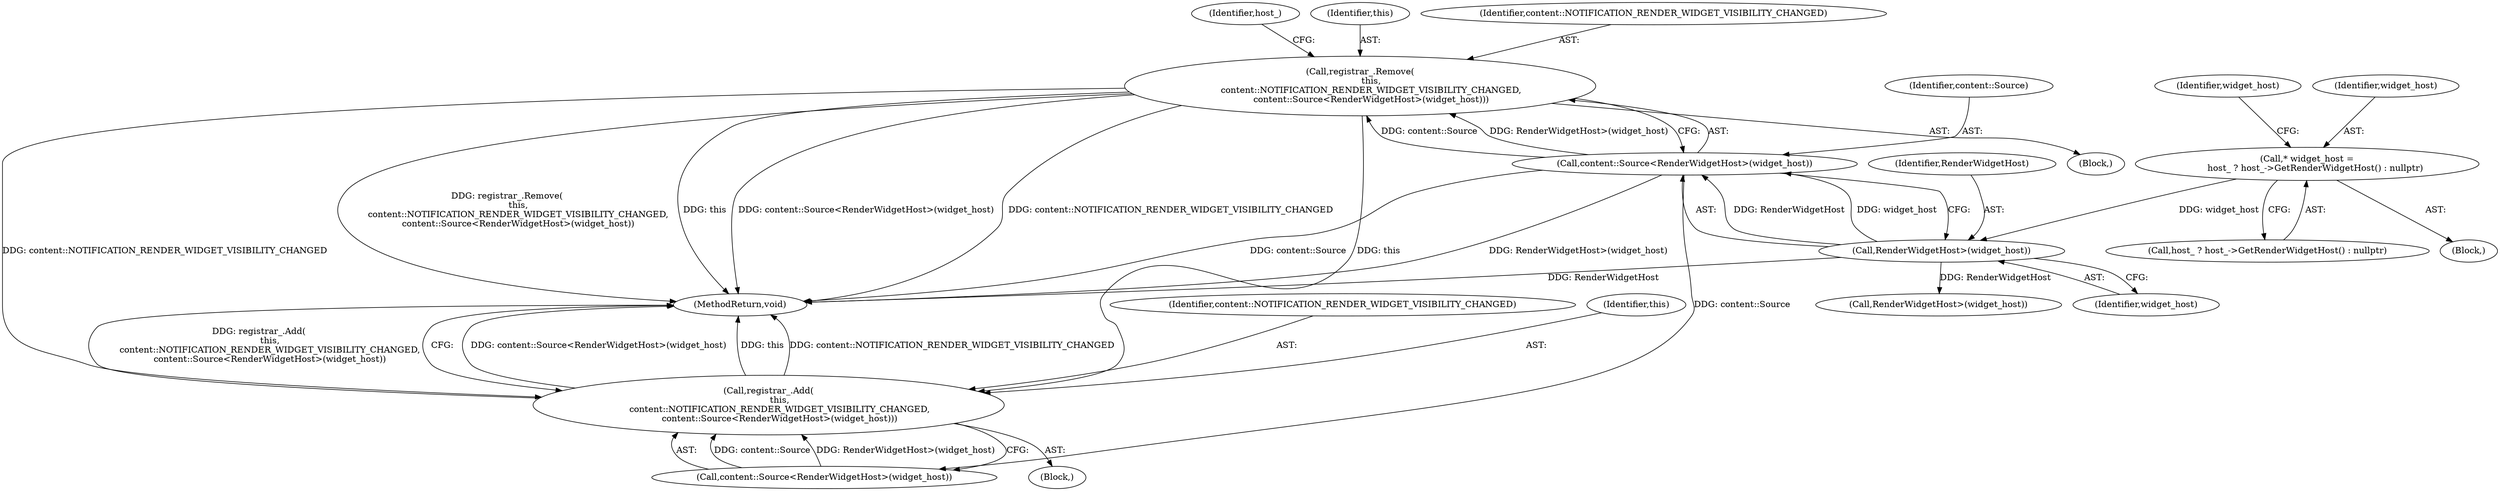 digraph "0_Chrome_3c8e4852477d5b1e2da877808c998dc57db9460f_23@API" {
"1000119" [label="(Call,registrar_.Remove(\n        this,\n        content::NOTIFICATION_RENDER_WIDGET_VISIBILITY_CHANGED,\n        content::Source<RenderWidgetHost>(widget_host)))"];
"1000122" [label="(Call,content::Source<RenderWidgetHost>(widget_host))"];
"1000124" [label="(Call,RenderWidgetHost>(widget_host))"];
"1000110" [label="(Call,* widget_host =\n      host_ ? host_->GetRenderWidgetHost() : nullptr)"];
"1000139" [label="(Call,registrar_.Add(\n        this,\n        content::NOTIFICATION_RENDER_WIDGET_VISIBILITY_CHANGED,\n        content::Source<RenderWidgetHost>(widget_host)))"];
"1000141" [label="(Identifier,content::NOTIFICATION_RENDER_WIDGET_VISIBILITY_CHANGED)"];
"1000142" [label="(Call,content::Source<RenderWidgetHost>(widget_host))"];
"1000119" [label="(Call,registrar_.Remove(\n        this,\n        content::NOTIFICATION_RENDER_WIDGET_VISIBILITY_CHANGED,\n        content::Source<RenderWidgetHost>(widget_host)))"];
"1000117" [label="(Identifier,widget_host)"];
"1000138" [label="(Block,)"];
"1000140" [label="(Identifier,this)"];
"1000110" [label="(Call,* widget_host =\n      host_ ? host_->GetRenderWidgetHost() : nullptr)"];
"1000103" [label="(Block,)"];
"1000123" [label="(Identifier,content::Source)"];
"1000118" [label="(Block,)"];
"1000147" [label="(MethodReturn,void)"];
"1000111" [label="(Identifier,widget_host)"];
"1000112" [label="(Call,host_ ? host_->GetRenderWidgetHost() : nullptr)"];
"1000122" [label="(Call,content::Source<RenderWidgetHost>(widget_host))"];
"1000128" [label="(Identifier,host_)"];
"1000126" [label="(Identifier,widget_host)"];
"1000125" [label="(Identifier,RenderWidgetHost)"];
"1000139" [label="(Call,registrar_.Add(\n        this,\n        content::NOTIFICATION_RENDER_WIDGET_VISIBILITY_CHANGED,\n        content::Source<RenderWidgetHost>(widget_host)))"];
"1000120" [label="(Identifier,this)"];
"1000121" [label="(Identifier,content::NOTIFICATION_RENDER_WIDGET_VISIBILITY_CHANGED)"];
"1000124" [label="(Call,RenderWidgetHost>(widget_host))"];
"1000144" [label="(Call,RenderWidgetHost>(widget_host))"];
"1000119" -> "1000118"  [label="AST: "];
"1000119" -> "1000122"  [label="CFG: "];
"1000120" -> "1000119"  [label="AST: "];
"1000121" -> "1000119"  [label="AST: "];
"1000122" -> "1000119"  [label="AST: "];
"1000128" -> "1000119"  [label="CFG: "];
"1000119" -> "1000147"  [label="DDG: content::NOTIFICATION_RENDER_WIDGET_VISIBILITY_CHANGED"];
"1000119" -> "1000147"  [label="DDG: registrar_.Remove(\n        this,\n        content::NOTIFICATION_RENDER_WIDGET_VISIBILITY_CHANGED,\n        content::Source<RenderWidgetHost>(widget_host))"];
"1000119" -> "1000147"  [label="DDG: this"];
"1000119" -> "1000147"  [label="DDG: content::Source<RenderWidgetHost>(widget_host)"];
"1000122" -> "1000119"  [label="DDG: content::Source"];
"1000122" -> "1000119"  [label="DDG: RenderWidgetHost>(widget_host)"];
"1000119" -> "1000139"  [label="DDG: this"];
"1000119" -> "1000139"  [label="DDG: content::NOTIFICATION_RENDER_WIDGET_VISIBILITY_CHANGED"];
"1000122" -> "1000124"  [label="CFG: "];
"1000123" -> "1000122"  [label="AST: "];
"1000124" -> "1000122"  [label="AST: "];
"1000122" -> "1000147"  [label="DDG: content::Source"];
"1000122" -> "1000147"  [label="DDG: RenderWidgetHost>(widget_host)"];
"1000124" -> "1000122"  [label="DDG: RenderWidgetHost"];
"1000124" -> "1000122"  [label="DDG: widget_host"];
"1000122" -> "1000142"  [label="DDG: content::Source"];
"1000124" -> "1000126"  [label="CFG: "];
"1000125" -> "1000124"  [label="AST: "];
"1000126" -> "1000124"  [label="AST: "];
"1000124" -> "1000147"  [label="DDG: RenderWidgetHost"];
"1000110" -> "1000124"  [label="DDG: widget_host"];
"1000124" -> "1000144"  [label="DDG: RenderWidgetHost"];
"1000110" -> "1000103"  [label="AST: "];
"1000110" -> "1000112"  [label="CFG: "];
"1000111" -> "1000110"  [label="AST: "];
"1000112" -> "1000110"  [label="AST: "];
"1000117" -> "1000110"  [label="CFG: "];
"1000139" -> "1000138"  [label="AST: "];
"1000139" -> "1000142"  [label="CFG: "];
"1000140" -> "1000139"  [label="AST: "];
"1000141" -> "1000139"  [label="AST: "];
"1000142" -> "1000139"  [label="AST: "];
"1000147" -> "1000139"  [label="CFG: "];
"1000139" -> "1000147"  [label="DDG: content::Source<RenderWidgetHost>(widget_host)"];
"1000139" -> "1000147"  [label="DDG: this"];
"1000139" -> "1000147"  [label="DDG: content::NOTIFICATION_RENDER_WIDGET_VISIBILITY_CHANGED"];
"1000139" -> "1000147"  [label="DDG: registrar_.Add(\n        this,\n        content::NOTIFICATION_RENDER_WIDGET_VISIBILITY_CHANGED,\n        content::Source<RenderWidgetHost>(widget_host))"];
"1000142" -> "1000139"  [label="DDG: content::Source"];
"1000142" -> "1000139"  [label="DDG: RenderWidgetHost>(widget_host)"];
}
